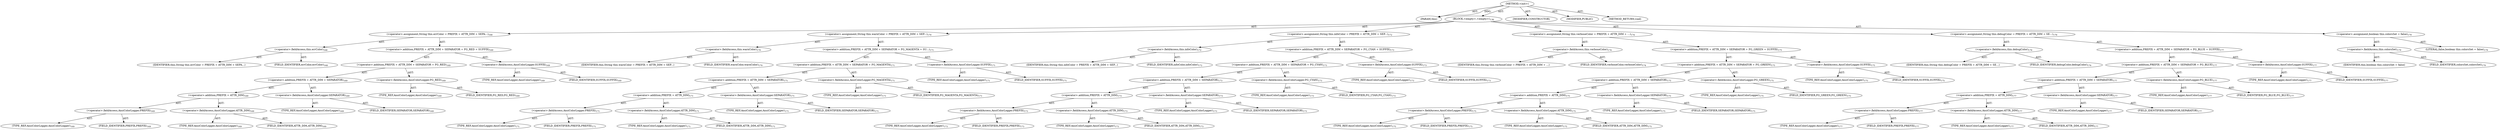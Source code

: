 digraph "&lt;init&gt;" {  
"111669149698" [label = <(METHOD,&lt;init&gt;)> ]
"115964116997" [label = <(PARAM,this)> ]
"25769803800" [label = <(BLOCK,&lt;empty&gt;,&lt;empty&gt;)<SUB>136</SUB>> ]
"30064771174" [label = <(&lt;operator&gt;.assignment,String this.errColor = PREFIX + ATTR_DIM + SEPA...)<SUB>168</SUB>> ]
"30064771175" [label = <(&lt;operator&gt;.fieldAccess,this.errColor)<SUB>168</SUB>> ]
"68719476812" [label = <(IDENTIFIER,this,String this.errColor = PREFIX + ATTR_DIM + SEPA...)> ]
"55834574880" [label = <(FIELD_IDENTIFIER,errColor,errColor)<SUB>168</SUB>> ]
"30064771176" [label = <(&lt;operator&gt;.addition,PREFIX + ATTR_DIM + SEPARATOR + FG_RED + SUFFIX)<SUB>169</SUB>> ]
"30064771177" [label = <(&lt;operator&gt;.addition,PREFIX + ATTR_DIM + SEPARATOR + FG_RED)<SUB>169</SUB>> ]
"30064771178" [label = <(&lt;operator&gt;.addition,PREFIX + ATTR_DIM + SEPARATOR)<SUB>169</SUB>> ]
"30064771179" [label = <(&lt;operator&gt;.addition,PREFIX + ATTR_DIM)<SUB>169</SUB>> ]
"30064771180" [label = <(&lt;operator&gt;.fieldAccess,AnsiColorLogger.PREFIX)<SUB>169</SUB>> ]
"180388626447" [label = <(TYPE_REF,AnsiColorLogger,AnsiColorLogger)<SUB>169</SUB>> ]
"55834574881" [label = <(FIELD_IDENTIFIER,PREFIX,PREFIX)<SUB>169</SUB>> ]
"30064771181" [label = <(&lt;operator&gt;.fieldAccess,AnsiColorLogger.ATTR_DIM)<SUB>169</SUB>> ]
"180388626448" [label = <(TYPE_REF,AnsiColorLogger,AnsiColorLogger)<SUB>169</SUB>> ]
"55834574882" [label = <(FIELD_IDENTIFIER,ATTR_DIM,ATTR_DIM)<SUB>169</SUB>> ]
"30064771182" [label = <(&lt;operator&gt;.fieldAccess,AnsiColorLogger.SEPARATOR)<SUB>169</SUB>> ]
"180388626449" [label = <(TYPE_REF,AnsiColorLogger,AnsiColorLogger)<SUB>169</SUB>> ]
"55834574883" [label = <(FIELD_IDENTIFIER,SEPARATOR,SEPARATOR)<SUB>169</SUB>> ]
"30064771183" [label = <(&lt;operator&gt;.fieldAccess,AnsiColorLogger.FG_RED)<SUB>169</SUB>> ]
"180388626450" [label = <(TYPE_REF,AnsiColorLogger,AnsiColorLogger)<SUB>169</SUB>> ]
"55834574884" [label = <(FIELD_IDENTIFIER,FG_RED,FG_RED)<SUB>169</SUB>> ]
"30064771184" [label = <(&lt;operator&gt;.fieldAccess,AnsiColorLogger.SUFFIX)<SUB>169</SUB>> ]
"180388626451" [label = <(TYPE_REF,AnsiColorLogger,AnsiColorLogger)<SUB>169</SUB>> ]
"55834574885" [label = <(FIELD_IDENTIFIER,SUFFIX,SUFFIX)<SUB>169</SUB>> ]
"30064771185" [label = <(&lt;operator&gt;.assignment,String this.warnColor = PREFIX + ATTR_DIM + SEP...)<SUB>170</SUB>> ]
"30064771186" [label = <(&lt;operator&gt;.fieldAccess,this.warnColor)<SUB>170</SUB>> ]
"68719476813" [label = <(IDENTIFIER,this,String this.warnColor = PREFIX + ATTR_DIM + SEP...)> ]
"55834574886" [label = <(FIELD_IDENTIFIER,warnColor,warnColor)<SUB>170</SUB>> ]
"30064771187" [label = <(&lt;operator&gt;.addition,PREFIX + ATTR_DIM + SEPARATOR + FG_MAGENTA + SU...)<SUB>171</SUB>> ]
"30064771188" [label = <(&lt;operator&gt;.addition,PREFIX + ATTR_DIM + SEPARATOR + FG_MAGENTA)<SUB>171</SUB>> ]
"30064771189" [label = <(&lt;operator&gt;.addition,PREFIX + ATTR_DIM + SEPARATOR)<SUB>171</SUB>> ]
"30064771190" [label = <(&lt;operator&gt;.addition,PREFIX + ATTR_DIM)<SUB>171</SUB>> ]
"30064771191" [label = <(&lt;operator&gt;.fieldAccess,AnsiColorLogger.PREFIX)<SUB>171</SUB>> ]
"180388626452" [label = <(TYPE_REF,AnsiColorLogger,AnsiColorLogger)<SUB>171</SUB>> ]
"55834574887" [label = <(FIELD_IDENTIFIER,PREFIX,PREFIX)<SUB>171</SUB>> ]
"30064771192" [label = <(&lt;operator&gt;.fieldAccess,AnsiColorLogger.ATTR_DIM)<SUB>171</SUB>> ]
"180388626453" [label = <(TYPE_REF,AnsiColorLogger,AnsiColorLogger)<SUB>171</SUB>> ]
"55834574888" [label = <(FIELD_IDENTIFIER,ATTR_DIM,ATTR_DIM)<SUB>171</SUB>> ]
"30064771193" [label = <(&lt;operator&gt;.fieldAccess,AnsiColorLogger.SEPARATOR)<SUB>171</SUB>> ]
"180388626454" [label = <(TYPE_REF,AnsiColorLogger,AnsiColorLogger)<SUB>171</SUB>> ]
"55834574889" [label = <(FIELD_IDENTIFIER,SEPARATOR,SEPARATOR)<SUB>171</SUB>> ]
"30064771194" [label = <(&lt;operator&gt;.fieldAccess,AnsiColorLogger.FG_MAGENTA)<SUB>171</SUB>> ]
"180388626455" [label = <(TYPE_REF,AnsiColorLogger,AnsiColorLogger)<SUB>171</SUB>> ]
"55834574890" [label = <(FIELD_IDENTIFIER,FG_MAGENTA,FG_MAGENTA)<SUB>171</SUB>> ]
"30064771195" [label = <(&lt;operator&gt;.fieldAccess,AnsiColorLogger.SUFFIX)<SUB>171</SUB>> ]
"180388626456" [label = <(TYPE_REF,AnsiColorLogger,AnsiColorLogger)<SUB>171</SUB>> ]
"55834574891" [label = <(FIELD_IDENTIFIER,SUFFIX,SUFFIX)<SUB>171</SUB>> ]
"30064771196" [label = <(&lt;operator&gt;.assignment,String this.infoColor = PREFIX + ATTR_DIM + SEP...)<SUB>172</SUB>> ]
"30064771197" [label = <(&lt;operator&gt;.fieldAccess,this.infoColor)<SUB>172</SUB>> ]
"68719476814" [label = <(IDENTIFIER,this,String this.infoColor = PREFIX + ATTR_DIM + SEP...)> ]
"55834574892" [label = <(FIELD_IDENTIFIER,infoColor,infoColor)<SUB>172</SUB>> ]
"30064771198" [label = <(&lt;operator&gt;.addition,PREFIX + ATTR_DIM + SEPARATOR + FG_CYAN + SUFFIX)<SUB>173</SUB>> ]
"30064771199" [label = <(&lt;operator&gt;.addition,PREFIX + ATTR_DIM + SEPARATOR + FG_CYAN)<SUB>173</SUB>> ]
"30064771200" [label = <(&lt;operator&gt;.addition,PREFIX + ATTR_DIM + SEPARATOR)<SUB>173</SUB>> ]
"30064771201" [label = <(&lt;operator&gt;.addition,PREFIX + ATTR_DIM)<SUB>173</SUB>> ]
"30064771202" [label = <(&lt;operator&gt;.fieldAccess,AnsiColorLogger.PREFIX)<SUB>173</SUB>> ]
"180388626457" [label = <(TYPE_REF,AnsiColorLogger,AnsiColorLogger)<SUB>173</SUB>> ]
"55834574893" [label = <(FIELD_IDENTIFIER,PREFIX,PREFIX)<SUB>173</SUB>> ]
"30064771203" [label = <(&lt;operator&gt;.fieldAccess,AnsiColorLogger.ATTR_DIM)<SUB>173</SUB>> ]
"180388626458" [label = <(TYPE_REF,AnsiColorLogger,AnsiColorLogger)<SUB>173</SUB>> ]
"55834574894" [label = <(FIELD_IDENTIFIER,ATTR_DIM,ATTR_DIM)<SUB>173</SUB>> ]
"30064771204" [label = <(&lt;operator&gt;.fieldAccess,AnsiColorLogger.SEPARATOR)<SUB>173</SUB>> ]
"180388626459" [label = <(TYPE_REF,AnsiColorLogger,AnsiColorLogger)<SUB>173</SUB>> ]
"55834574895" [label = <(FIELD_IDENTIFIER,SEPARATOR,SEPARATOR)<SUB>173</SUB>> ]
"30064771205" [label = <(&lt;operator&gt;.fieldAccess,AnsiColorLogger.FG_CYAN)<SUB>173</SUB>> ]
"180388626460" [label = <(TYPE_REF,AnsiColorLogger,AnsiColorLogger)<SUB>173</SUB>> ]
"55834574896" [label = <(FIELD_IDENTIFIER,FG_CYAN,FG_CYAN)<SUB>173</SUB>> ]
"30064771206" [label = <(&lt;operator&gt;.fieldAccess,AnsiColorLogger.SUFFIX)<SUB>173</SUB>> ]
"180388626461" [label = <(TYPE_REF,AnsiColorLogger,AnsiColorLogger)<SUB>173</SUB>> ]
"55834574897" [label = <(FIELD_IDENTIFIER,SUFFIX,SUFFIX)<SUB>173</SUB>> ]
"30064771207" [label = <(&lt;operator&gt;.assignment,String this.verboseColor = PREFIX + ATTR_DIM + ...)<SUB>174</SUB>> ]
"30064771208" [label = <(&lt;operator&gt;.fieldAccess,this.verboseColor)<SUB>174</SUB>> ]
"68719476815" [label = <(IDENTIFIER,this,String this.verboseColor = PREFIX + ATTR_DIM + ...)> ]
"55834574898" [label = <(FIELD_IDENTIFIER,verboseColor,verboseColor)<SUB>174</SUB>> ]
"30064771209" [label = <(&lt;operator&gt;.addition,PREFIX + ATTR_DIM + SEPARATOR + FG_GREEN + SUFFIX)<SUB>175</SUB>> ]
"30064771210" [label = <(&lt;operator&gt;.addition,PREFIX + ATTR_DIM + SEPARATOR + FG_GREEN)<SUB>175</SUB>> ]
"30064771211" [label = <(&lt;operator&gt;.addition,PREFIX + ATTR_DIM + SEPARATOR)<SUB>175</SUB>> ]
"30064771212" [label = <(&lt;operator&gt;.addition,PREFIX + ATTR_DIM)<SUB>175</SUB>> ]
"30064771213" [label = <(&lt;operator&gt;.fieldAccess,AnsiColorLogger.PREFIX)<SUB>175</SUB>> ]
"180388626462" [label = <(TYPE_REF,AnsiColorLogger,AnsiColorLogger)<SUB>175</SUB>> ]
"55834574899" [label = <(FIELD_IDENTIFIER,PREFIX,PREFIX)<SUB>175</SUB>> ]
"30064771214" [label = <(&lt;operator&gt;.fieldAccess,AnsiColorLogger.ATTR_DIM)<SUB>175</SUB>> ]
"180388626463" [label = <(TYPE_REF,AnsiColorLogger,AnsiColorLogger)<SUB>175</SUB>> ]
"55834574900" [label = <(FIELD_IDENTIFIER,ATTR_DIM,ATTR_DIM)<SUB>175</SUB>> ]
"30064771215" [label = <(&lt;operator&gt;.fieldAccess,AnsiColorLogger.SEPARATOR)<SUB>175</SUB>> ]
"180388626464" [label = <(TYPE_REF,AnsiColorLogger,AnsiColorLogger)<SUB>175</SUB>> ]
"55834574901" [label = <(FIELD_IDENTIFIER,SEPARATOR,SEPARATOR)<SUB>175</SUB>> ]
"30064771216" [label = <(&lt;operator&gt;.fieldAccess,AnsiColorLogger.FG_GREEN)<SUB>175</SUB>> ]
"180388626465" [label = <(TYPE_REF,AnsiColorLogger,AnsiColorLogger)<SUB>175</SUB>> ]
"55834574902" [label = <(FIELD_IDENTIFIER,FG_GREEN,FG_GREEN)<SUB>175</SUB>> ]
"30064771217" [label = <(&lt;operator&gt;.fieldAccess,AnsiColorLogger.SUFFIX)<SUB>175</SUB>> ]
"180388626466" [label = <(TYPE_REF,AnsiColorLogger,AnsiColorLogger)<SUB>175</SUB>> ]
"55834574903" [label = <(FIELD_IDENTIFIER,SUFFIX,SUFFIX)<SUB>175</SUB>> ]
"30064771218" [label = <(&lt;operator&gt;.assignment,String this.debugColor = PREFIX + ATTR_DIM + SE...)<SUB>176</SUB>> ]
"30064771219" [label = <(&lt;operator&gt;.fieldAccess,this.debugColor)<SUB>176</SUB>> ]
"68719476816" [label = <(IDENTIFIER,this,String this.debugColor = PREFIX + ATTR_DIM + SE...)> ]
"55834574904" [label = <(FIELD_IDENTIFIER,debugColor,debugColor)<SUB>176</SUB>> ]
"30064771220" [label = <(&lt;operator&gt;.addition,PREFIX + ATTR_DIM + SEPARATOR + FG_BLUE + SUFFIX)<SUB>177</SUB>> ]
"30064771221" [label = <(&lt;operator&gt;.addition,PREFIX + ATTR_DIM + SEPARATOR + FG_BLUE)<SUB>177</SUB>> ]
"30064771222" [label = <(&lt;operator&gt;.addition,PREFIX + ATTR_DIM + SEPARATOR)<SUB>177</SUB>> ]
"30064771223" [label = <(&lt;operator&gt;.addition,PREFIX + ATTR_DIM)<SUB>177</SUB>> ]
"30064771224" [label = <(&lt;operator&gt;.fieldAccess,AnsiColorLogger.PREFIX)<SUB>177</SUB>> ]
"180388626467" [label = <(TYPE_REF,AnsiColorLogger,AnsiColorLogger)<SUB>177</SUB>> ]
"55834574905" [label = <(FIELD_IDENTIFIER,PREFIX,PREFIX)<SUB>177</SUB>> ]
"30064771225" [label = <(&lt;operator&gt;.fieldAccess,AnsiColorLogger.ATTR_DIM)<SUB>177</SUB>> ]
"180388626468" [label = <(TYPE_REF,AnsiColorLogger,AnsiColorLogger)<SUB>177</SUB>> ]
"55834574906" [label = <(FIELD_IDENTIFIER,ATTR_DIM,ATTR_DIM)<SUB>177</SUB>> ]
"30064771226" [label = <(&lt;operator&gt;.fieldAccess,AnsiColorLogger.SEPARATOR)<SUB>177</SUB>> ]
"180388626469" [label = <(TYPE_REF,AnsiColorLogger,AnsiColorLogger)<SUB>177</SUB>> ]
"55834574907" [label = <(FIELD_IDENTIFIER,SEPARATOR,SEPARATOR)<SUB>177</SUB>> ]
"30064771227" [label = <(&lt;operator&gt;.fieldAccess,AnsiColorLogger.FG_BLUE)<SUB>177</SUB>> ]
"180388626470" [label = <(TYPE_REF,AnsiColorLogger,AnsiColorLogger)<SUB>177</SUB>> ]
"55834574908" [label = <(FIELD_IDENTIFIER,FG_BLUE,FG_BLUE)<SUB>177</SUB>> ]
"30064771228" [label = <(&lt;operator&gt;.fieldAccess,AnsiColorLogger.SUFFIX)<SUB>177</SUB>> ]
"180388626471" [label = <(TYPE_REF,AnsiColorLogger,AnsiColorLogger)<SUB>177</SUB>> ]
"55834574909" [label = <(FIELD_IDENTIFIER,SUFFIX,SUFFIX)<SUB>177</SUB>> ]
"30064771229" [label = <(&lt;operator&gt;.assignment,boolean this.colorsSet = false)<SUB>179</SUB>> ]
"30064771230" [label = <(&lt;operator&gt;.fieldAccess,this.colorsSet)<SUB>179</SUB>> ]
"68719476817" [label = <(IDENTIFIER,this,boolean this.colorsSet = false)> ]
"55834574910" [label = <(FIELD_IDENTIFIER,colorsSet,colorsSet)<SUB>179</SUB>> ]
"90194313240" [label = <(LITERAL,false,boolean this.colorsSet = false)<SUB>179</SUB>> ]
"133143986206" [label = <(MODIFIER,CONSTRUCTOR)> ]
"133143986207" [label = <(MODIFIER,PUBLIC)> ]
"128849018882" [label = <(METHOD_RETURN,void)> ]
  "111669149698" -> "115964116997"  [ label = "AST: "] 
  "111669149698" -> "25769803800"  [ label = "AST: "] 
  "111669149698" -> "133143986206"  [ label = "AST: "] 
  "111669149698" -> "133143986207"  [ label = "AST: "] 
  "111669149698" -> "128849018882"  [ label = "AST: "] 
  "25769803800" -> "30064771174"  [ label = "AST: "] 
  "25769803800" -> "30064771185"  [ label = "AST: "] 
  "25769803800" -> "30064771196"  [ label = "AST: "] 
  "25769803800" -> "30064771207"  [ label = "AST: "] 
  "25769803800" -> "30064771218"  [ label = "AST: "] 
  "25769803800" -> "30064771229"  [ label = "AST: "] 
  "30064771174" -> "30064771175"  [ label = "AST: "] 
  "30064771174" -> "30064771176"  [ label = "AST: "] 
  "30064771175" -> "68719476812"  [ label = "AST: "] 
  "30064771175" -> "55834574880"  [ label = "AST: "] 
  "30064771176" -> "30064771177"  [ label = "AST: "] 
  "30064771176" -> "30064771184"  [ label = "AST: "] 
  "30064771177" -> "30064771178"  [ label = "AST: "] 
  "30064771177" -> "30064771183"  [ label = "AST: "] 
  "30064771178" -> "30064771179"  [ label = "AST: "] 
  "30064771178" -> "30064771182"  [ label = "AST: "] 
  "30064771179" -> "30064771180"  [ label = "AST: "] 
  "30064771179" -> "30064771181"  [ label = "AST: "] 
  "30064771180" -> "180388626447"  [ label = "AST: "] 
  "30064771180" -> "55834574881"  [ label = "AST: "] 
  "30064771181" -> "180388626448"  [ label = "AST: "] 
  "30064771181" -> "55834574882"  [ label = "AST: "] 
  "30064771182" -> "180388626449"  [ label = "AST: "] 
  "30064771182" -> "55834574883"  [ label = "AST: "] 
  "30064771183" -> "180388626450"  [ label = "AST: "] 
  "30064771183" -> "55834574884"  [ label = "AST: "] 
  "30064771184" -> "180388626451"  [ label = "AST: "] 
  "30064771184" -> "55834574885"  [ label = "AST: "] 
  "30064771185" -> "30064771186"  [ label = "AST: "] 
  "30064771185" -> "30064771187"  [ label = "AST: "] 
  "30064771186" -> "68719476813"  [ label = "AST: "] 
  "30064771186" -> "55834574886"  [ label = "AST: "] 
  "30064771187" -> "30064771188"  [ label = "AST: "] 
  "30064771187" -> "30064771195"  [ label = "AST: "] 
  "30064771188" -> "30064771189"  [ label = "AST: "] 
  "30064771188" -> "30064771194"  [ label = "AST: "] 
  "30064771189" -> "30064771190"  [ label = "AST: "] 
  "30064771189" -> "30064771193"  [ label = "AST: "] 
  "30064771190" -> "30064771191"  [ label = "AST: "] 
  "30064771190" -> "30064771192"  [ label = "AST: "] 
  "30064771191" -> "180388626452"  [ label = "AST: "] 
  "30064771191" -> "55834574887"  [ label = "AST: "] 
  "30064771192" -> "180388626453"  [ label = "AST: "] 
  "30064771192" -> "55834574888"  [ label = "AST: "] 
  "30064771193" -> "180388626454"  [ label = "AST: "] 
  "30064771193" -> "55834574889"  [ label = "AST: "] 
  "30064771194" -> "180388626455"  [ label = "AST: "] 
  "30064771194" -> "55834574890"  [ label = "AST: "] 
  "30064771195" -> "180388626456"  [ label = "AST: "] 
  "30064771195" -> "55834574891"  [ label = "AST: "] 
  "30064771196" -> "30064771197"  [ label = "AST: "] 
  "30064771196" -> "30064771198"  [ label = "AST: "] 
  "30064771197" -> "68719476814"  [ label = "AST: "] 
  "30064771197" -> "55834574892"  [ label = "AST: "] 
  "30064771198" -> "30064771199"  [ label = "AST: "] 
  "30064771198" -> "30064771206"  [ label = "AST: "] 
  "30064771199" -> "30064771200"  [ label = "AST: "] 
  "30064771199" -> "30064771205"  [ label = "AST: "] 
  "30064771200" -> "30064771201"  [ label = "AST: "] 
  "30064771200" -> "30064771204"  [ label = "AST: "] 
  "30064771201" -> "30064771202"  [ label = "AST: "] 
  "30064771201" -> "30064771203"  [ label = "AST: "] 
  "30064771202" -> "180388626457"  [ label = "AST: "] 
  "30064771202" -> "55834574893"  [ label = "AST: "] 
  "30064771203" -> "180388626458"  [ label = "AST: "] 
  "30064771203" -> "55834574894"  [ label = "AST: "] 
  "30064771204" -> "180388626459"  [ label = "AST: "] 
  "30064771204" -> "55834574895"  [ label = "AST: "] 
  "30064771205" -> "180388626460"  [ label = "AST: "] 
  "30064771205" -> "55834574896"  [ label = "AST: "] 
  "30064771206" -> "180388626461"  [ label = "AST: "] 
  "30064771206" -> "55834574897"  [ label = "AST: "] 
  "30064771207" -> "30064771208"  [ label = "AST: "] 
  "30064771207" -> "30064771209"  [ label = "AST: "] 
  "30064771208" -> "68719476815"  [ label = "AST: "] 
  "30064771208" -> "55834574898"  [ label = "AST: "] 
  "30064771209" -> "30064771210"  [ label = "AST: "] 
  "30064771209" -> "30064771217"  [ label = "AST: "] 
  "30064771210" -> "30064771211"  [ label = "AST: "] 
  "30064771210" -> "30064771216"  [ label = "AST: "] 
  "30064771211" -> "30064771212"  [ label = "AST: "] 
  "30064771211" -> "30064771215"  [ label = "AST: "] 
  "30064771212" -> "30064771213"  [ label = "AST: "] 
  "30064771212" -> "30064771214"  [ label = "AST: "] 
  "30064771213" -> "180388626462"  [ label = "AST: "] 
  "30064771213" -> "55834574899"  [ label = "AST: "] 
  "30064771214" -> "180388626463"  [ label = "AST: "] 
  "30064771214" -> "55834574900"  [ label = "AST: "] 
  "30064771215" -> "180388626464"  [ label = "AST: "] 
  "30064771215" -> "55834574901"  [ label = "AST: "] 
  "30064771216" -> "180388626465"  [ label = "AST: "] 
  "30064771216" -> "55834574902"  [ label = "AST: "] 
  "30064771217" -> "180388626466"  [ label = "AST: "] 
  "30064771217" -> "55834574903"  [ label = "AST: "] 
  "30064771218" -> "30064771219"  [ label = "AST: "] 
  "30064771218" -> "30064771220"  [ label = "AST: "] 
  "30064771219" -> "68719476816"  [ label = "AST: "] 
  "30064771219" -> "55834574904"  [ label = "AST: "] 
  "30064771220" -> "30064771221"  [ label = "AST: "] 
  "30064771220" -> "30064771228"  [ label = "AST: "] 
  "30064771221" -> "30064771222"  [ label = "AST: "] 
  "30064771221" -> "30064771227"  [ label = "AST: "] 
  "30064771222" -> "30064771223"  [ label = "AST: "] 
  "30064771222" -> "30064771226"  [ label = "AST: "] 
  "30064771223" -> "30064771224"  [ label = "AST: "] 
  "30064771223" -> "30064771225"  [ label = "AST: "] 
  "30064771224" -> "180388626467"  [ label = "AST: "] 
  "30064771224" -> "55834574905"  [ label = "AST: "] 
  "30064771225" -> "180388626468"  [ label = "AST: "] 
  "30064771225" -> "55834574906"  [ label = "AST: "] 
  "30064771226" -> "180388626469"  [ label = "AST: "] 
  "30064771226" -> "55834574907"  [ label = "AST: "] 
  "30064771227" -> "180388626470"  [ label = "AST: "] 
  "30064771227" -> "55834574908"  [ label = "AST: "] 
  "30064771228" -> "180388626471"  [ label = "AST: "] 
  "30064771228" -> "55834574909"  [ label = "AST: "] 
  "30064771229" -> "30064771230"  [ label = "AST: "] 
  "30064771229" -> "90194313240"  [ label = "AST: "] 
  "30064771230" -> "68719476817"  [ label = "AST: "] 
  "30064771230" -> "55834574910"  [ label = "AST: "] 
  "111669149698" -> "115964116997"  [ label = "DDG: "] 
}
